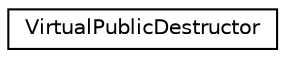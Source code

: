 digraph "Graphical Class Hierarchy"
{
  edge [fontname="Helvetica",fontsize="10",labelfontname="Helvetica",labelfontsize="10"];
  node [fontname="Helvetica",fontsize="10",shape=record];
  rankdir="LR";
  Node0 [label="VirtualPublicDestructor",height=0.2,width=0.4,color="black", fillcolor="white", style="filled",URL="$struct_virtual_public_destructor.html"];
}
